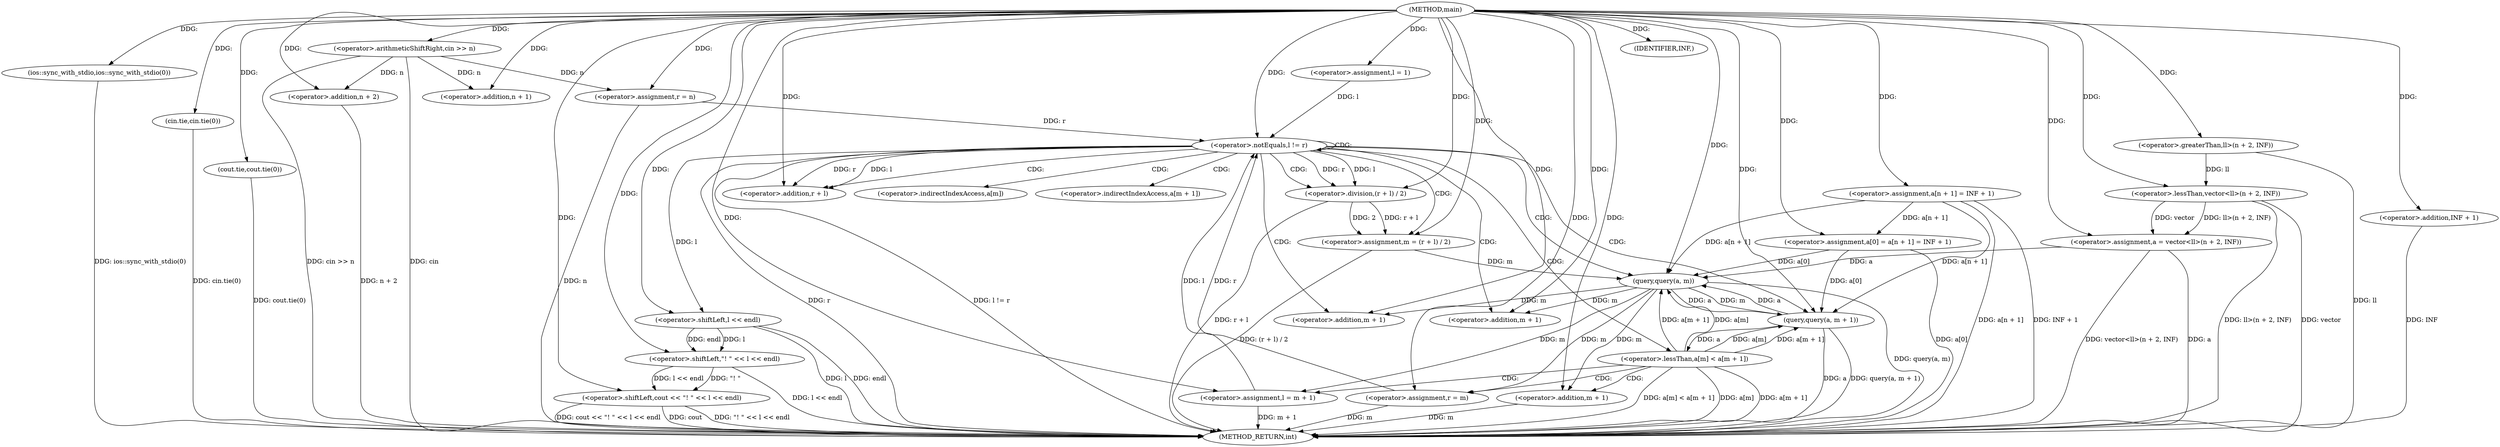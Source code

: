 digraph "main" {  
"1000128" [label = "(METHOD,main)" ]
"1000222" [label = "(METHOD_RETURN,int)" ]
"1000130" [label = "(ios::sync_with_stdio,ios::sync_with_stdio(0))" ]
"1000132" [label = "(cin.tie,cin.tie(0))" ]
"1000134" [label = "(cout.tie,cout.tie(0))" ]
"1000137" [label = "(<operator>.arithmeticShiftRight,cin >> n)" ]
"1000141" [label = "(<operator>.assignment,a = vector<ll>(n + 2, INF))" ]
"1000152" [label = "(<operator>.assignment,a[0] = a[n + 1] = INF + 1)" ]
"1000166" [label = "(<operator>.assignment,l = 1)" ]
"1000170" [label = "(<operator>.assignment,r = n)" ]
"1000215" [label = "(<operator>.shiftLeft,cout << \"! \" << l << endl)" ]
"1000174" [label = "(<operator>.notEquals,l != r)" ]
"1000143" [label = "(<operator>.lessThan,vector<ll>(n + 2, INF))" ]
"1000156" [label = "(<operator>.assignment,a[n + 1] = INF + 1)" ]
"1000179" [label = "(<operator>.assignment,m = (r + l) / 2)" ]
"1000186" [label = "(query,query(a, m))" ]
"1000189" [label = "(query,query(a, m + 1))" ]
"1000217" [label = "(<operator>.shiftLeft,\"! \" << l << endl)" ]
"1000145" [label = "(<operator>.greaterThan,ll>(n + 2, INF))" ]
"1000162" [label = "(<operator>.addition,INF + 1)" ]
"1000195" [label = "(<operator>.lessThan,a[m] < a[m + 1])" ]
"1000219" [label = "(<operator>.shiftLeft,l << endl)" ]
"1000148" [label = "(<operator>.addition,n + 2)" ]
"1000151" [label = "(IDENTIFIER,INF,)" ]
"1000159" [label = "(<operator>.addition,n + 1)" ]
"1000181" [label = "(<operator>.division,(r + l) / 2)" ]
"1000191" [label = "(<operator>.addition,m + 1)" ]
"1000205" [label = "(<operator>.assignment,r = m)" ]
"1000182" [label = "(<operator>.addition,r + l)" ]
"1000210" [label = "(<operator>.assignment,l = m + 1)" ]
"1000201" [label = "(<operator>.addition,m + 1)" ]
"1000212" [label = "(<operator>.addition,m + 1)" ]
"1000196" [label = "(<operator>.indirectIndexAccess,a[m])" ]
"1000199" [label = "(<operator>.indirectIndexAccess,a[m + 1])" ]
  "1000130" -> "1000222"  [ label = "DDG: ios::sync_with_stdio(0)"] 
  "1000132" -> "1000222"  [ label = "DDG: cin.tie(0)"] 
  "1000134" -> "1000222"  [ label = "DDG: cout.tie(0)"] 
  "1000137" -> "1000222"  [ label = "DDG: cin >> n"] 
  "1000141" -> "1000222"  [ label = "DDG: a"] 
  "1000148" -> "1000222"  [ label = "DDG: n + 2"] 
  "1000143" -> "1000222"  [ label = "DDG: ll>(n + 2, INF)"] 
  "1000141" -> "1000222"  [ label = "DDG: vector<ll>(n + 2, INF)"] 
  "1000152" -> "1000222"  [ label = "DDG: a[0]"] 
  "1000156" -> "1000222"  [ label = "DDG: a[n + 1]"] 
  "1000156" -> "1000222"  [ label = "DDG: INF + 1"] 
  "1000170" -> "1000222"  [ label = "DDG: n"] 
  "1000174" -> "1000222"  [ label = "DDG: r"] 
  "1000174" -> "1000222"  [ label = "DDG: l != r"] 
  "1000219" -> "1000222"  [ label = "DDG: l"] 
  "1000217" -> "1000222"  [ label = "DDG: l << endl"] 
  "1000215" -> "1000222"  [ label = "DDG: \"! \" << l << endl"] 
  "1000215" -> "1000222"  [ label = "DDG: cout << \"! \" << l << endl"] 
  "1000181" -> "1000222"  [ label = "DDG: r + l"] 
  "1000179" -> "1000222"  [ label = "DDG: (r + l) / 2"] 
  "1000186" -> "1000222"  [ label = "DDG: query(a, m)"] 
  "1000189" -> "1000222"  [ label = "DDG: a"] 
  "1000189" -> "1000222"  [ label = "DDG: query(a, m + 1)"] 
  "1000195" -> "1000222"  [ label = "DDG: a[m]"] 
  "1000195" -> "1000222"  [ label = "DDG: a[m + 1]"] 
  "1000195" -> "1000222"  [ label = "DDG: a[m] < a[m + 1]"] 
  "1000212" -> "1000222"  [ label = "DDG: m"] 
  "1000210" -> "1000222"  [ label = "DDG: m + 1"] 
  "1000205" -> "1000222"  [ label = "DDG: m"] 
  "1000162" -> "1000222"  [ label = "DDG: INF"] 
  "1000137" -> "1000222"  [ label = "DDG: cin"] 
  "1000145" -> "1000222"  [ label = "DDG: ll"] 
  "1000219" -> "1000222"  [ label = "DDG: endl"] 
  "1000143" -> "1000222"  [ label = "DDG: vector"] 
  "1000215" -> "1000222"  [ label = "DDG: cout"] 
  "1000143" -> "1000141"  [ label = "DDG: ll>(n + 2, INF)"] 
  "1000143" -> "1000141"  [ label = "DDG: vector"] 
  "1000128" -> "1000166"  [ label = "DDG: "] 
  "1000128" -> "1000170"  [ label = "DDG: "] 
  "1000137" -> "1000170"  [ label = "DDG: n"] 
  "1000128" -> "1000130"  [ label = "DDG: "] 
  "1000128" -> "1000132"  [ label = "DDG: "] 
  "1000128" -> "1000134"  [ label = "DDG: "] 
  "1000128" -> "1000137"  [ label = "DDG: "] 
  "1000128" -> "1000141"  [ label = "DDG: "] 
  "1000156" -> "1000152"  [ label = "DDG: a[n + 1]"] 
  "1000128" -> "1000152"  [ label = "DDG: "] 
  "1000128" -> "1000215"  [ label = "DDG: "] 
  "1000217" -> "1000215"  [ label = "DDG: \"! \""] 
  "1000217" -> "1000215"  [ label = "DDG: l << endl"] 
  "1000128" -> "1000143"  [ label = "DDG: "] 
  "1000145" -> "1000143"  [ label = "DDG: ll"] 
  "1000128" -> "1000156"  [ label = "DDG: "] 
  "1000166" -> "1000174"  [ label = "DDG: l"] 
  "1000210" -> "1000174"  [ label = "DDG: l"] 
  "1000128" -> "1000174"  [ label = "DDG: "] 
  "1000170" -> "1000174"  [ label = "DDG: r"] 
  "1000205" -> "1000174"  [ label = "DDG: r"] 
  "1000181" -> "1000179"  [ label = "DDG: r + l"] 
  "1000181" -> "1000179"  [ label = "DDG: 2"] 
  "1000128" -> "1000217"  [ label = "DDG: "] 
  "1000219" -> "1000217"  [ label = "DDG: l"] 
  "1000219" -> "1000217"  [ label = "DDG: endl"] 
  "1000128" -> "1000145"  [ label = "DDG: "] 
  "1000128" -> "1000162"  [ label = "DDG: "] 
  "1000128" -> "1000179"  [ label = "DDG: "] 
  "1000141" -> "1000186"  [ label = "DDG: a"] 
  "1000152" -> "1000186"  [ label = "DDG: a[0]"] 
  "1000156" -> "1000186"  [ label = "DDG: a[n + 1]"] 
  "1000189" -> "1000186"  [ label = "DDG: a"] 
  "1000195" -> "1000186"  [ label = "DDG: a[m]"] 
  "1000195" -> "1000186"  [ label = "DDG: a[m + 1]"] 
  "1000128" -> "1000186"  [ label = "DDG: "] 
  "1000179" -> "1000186"  [ label = "DDG: m"] 
  "1000152" -> "1000189"  [ label = "DDG: a[0]"] 
  "1000156" -> "1000189"  [ label = "DDG: a[n + 1]"] 
  "1000186" -> "1000189"  [ label = "DDG: a"] 
  "1000195" -> "1000189"  [ label = "DDG: a[m]"] 
  "1000195" -> "1000189"  [ label = "DDG: a[m + 1]"] 
  "1000128" -> "1000189"  [ label = "DDG: "] 
  "1000186" -> "1000189"  [ label = "DDG: m"] 
  "1000174" -> "1000219"  [ label = "DDG: l"] 
  "1000128" -> "1000219"  [ label = "DDG: "] 
  "1000128" -> "1000148"  [ label = "DDG: "] 
  "1000137" -> "1000148"  [ label = "DDG: n"] 
  "1000128" -> "1000151"  [ label = "DDG: "] 
  "1000128" -> "1000159"  [ label = "DDG: "] 
  "1000137" -> "1000159"  [ label = "DDG: n"] 
  "1000174" -> "1000181"  [ label = "DDG: r"] 
  "1000128" -> "1000181"  [ label = "DDG: "] 
  "1000174" -> "1000181"  [ label = "DDG: l"] 
  "1000186" -> "1000191"  [ label = "DDG: m"] 
  "1000128" -> "1000191"  [ label = "DDG: "] 
  "1000189" -> "1000195"  [ label = "DDG: a"] 
  "1000128" -> "1000205"  [ label = "DDG: "] 
  "1000186" -> "1000205"  [ label = "DDG: m"] 
  "1000174" -> "1000182"  [ label = "DDG: r"] 
  "1000128" -> "1000182"  [ label = "DDG: "] 
  "1000174" -> "1000182"  [ label = "DDG: l"] 
  "1000128" -> "1000210"  [ label = "DDG: "] 
  "1000186" -> "1000210"  [ label = "DDG: m"] 
  "1000128" -> "1000201"  [ label = "DDG: "] 
  "1000186" -> "1000201"  [ label = "DDG: m"] 
  "1000128" -> "1000212"  [ label = "DDG: "] 
  "1000186" -> "1000212"  [ label = "DDG: m"] 
  "1000174" -> "1000174"  [ label = "CDG: "] 
  "1000174" -> "1000191"  [ label = "CDG: "] 
  "1000174" -> "1000201"  [ label = "CDG: "] 
  "1000174" -> "1000199"  [ label = "CDG: "] 
  "1000174" -> "1000179"  [ label = "CDG: "] 
  "1000174" -> "1000182"  [ label = "CDG: "] 
  "1000174" -> "1000195"  [ label = "CDG: "] 
  "1000174" -> "1000186"  [ label = "CDG: "] 
  "1000174" -> "1000189"  [ label = "CDG: "] 
  "1000174" -> "1000181"  [ label = "CDG: "] 
  "1000174" -> "1000196"  [ label = "CDG: "] 
  "1000195" -> "1000210"  [ label = "CDG: "] 
  "1000195" -> "1000205"  [ label = "CDG: "] 
  "1000195" -> "1000212"  [ label = "CDG: "] 
}
